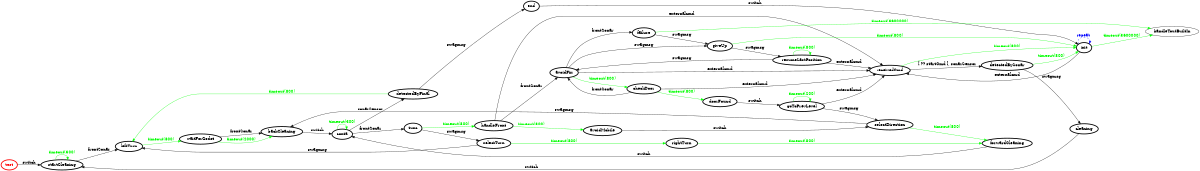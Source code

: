 /*
*
* A GraphViz DOT FSM description 
* Please use a GraphViz visualizer (like http://www.webgraphviz.com)
*  
*/

digraph finite_state_machine {
	rankdir=LR
	size="8,5"
	
	test [ color = red ][ fontcolor = red ][ penwidth = 3 ]
	rightTurn [ color = black ][ fontcolor = black ][ penwidth = 3 ]
	tunc [ color = black ][ fontcolor = black ][ penwidth = 3 ]
	waitForGodot [ color = black ][ fontcolor = black ][ penwidth = 3 ]
	handleFront [ color = black ][ fontcolor = black ][ penwidth = 3 ]
	detectedByFinal [ color = black ][ fontcolor = black ][ penwidth = 3 ]
	conta [ color = black ][ fontcolor = black ][ penwidth = 3 ]
	leftTurn [ color = black ][ fontcolor = black ][ penwidth = 3 ]
	giveUp [ color = black ][ fontcolor = black ][ penwidth = 3 ]
	forwardCleaning [ color = black ][ fontcolor = black ][ penwidth = 3 ]
	selectTurn [ color = black ][ fontcolor = black ][ penwidth = 3 ]
	startCleaning [ color = black ][ fontcolor = black ][ penwidth = 3 ]
	goToPrevLevel [ color = black ][ fontcolor = black ][ penwidth = 3 ]
	resumeLastPosition [ color = black ][ fontcolor = black ][ penwidth = 3 ]
	end [ color = black ][ fontcolor = black ][ penwidth = 3 ]
	selectDirection [ color = black ][ fontcolor = black ][ penwidth = 3 ]
	backCleaning [ color = black ][ fontcolor = black ][ penwidth = 3 ]
	avoidMobile [ color = black ][ fontcolor = black ][ penwidth = 3 ]
	cleaning [ color = black ][ fontcolor = black ][ penwidth = 3 ]
	init [ color = black ][ fontcolor = black ][ penwidth = 3 ]
	checkDoor [ color = black ][ fontcolor = black ][ penwidth = 3 ]
	avoidFix [ color = black ][ fontcolor = black ][ penwidth = 3 ]
	failure [ color = black ][ fontcolor = black ][ penwidth = 3 ]
	doorFound [ color = black ][ fontcolor = black ][ penwidth = 3 ]
	detectedBySonar [ color = black ][ fontcolor = black ][ penwidth = 3 ]
	receivedCmd [ color = black ][ fontcolor = black ][ penwidth = 3 ]
	
	waitForGodot -> backCleaning [ label = "frontSonar" ][ color = black ][ fontcolor = black ]
	selectTurn -> leftTurn [ label = "swagmsg" ][ color = black ][ fontcolor = black ]
	detectedByFinal -> end [ label = "swagmsg" ][ color = black ][ fontcolor = black ]
	end -> init [ label = "switch" ][ color = black ][ fontcolor = black ]
	avoidFix -> failure [ label = "frontSonar" ][ color = black ][ fontcolor = black ]
	detectedBySonar -> init [ label = "timeout(800)" ][ color = green ][ fontcolor = green ]
	selectDirection -> forwardCleaning [ label = "timeout(800)" ][ color = green ][ fontcolor = green ]
	checkDoor -> receivedCmd [ label = "externalcmd" ][ color = black ][ fontcolor = black ]
	giveUp -> resumeLastPosition [ label = "swagmsg" ][ color = black ][ fontcolor = black ]
	startCleaning -> leftTurn [ label = "frontSonar" ][ color = black ][ fontcolor = black ]
	selectTurn -> rightTurn [ label = "timeout(800)" ][ color = green ][ fontcolor = green ]
	detectedBySonar -> cleaning [ label = "swagmsg" ][ color = black ][ fontcolor = black ]
	failure -> giveUp [ label = "swagmsg" ][ color = black ][ fontcolor = black ]
	receivedCmd -> init [ label = "timeout(800)" ][ color = green ][ fontcolor = green ]
	detectedByFinal -> leftTurn [ label = "timeout(800)" ][ color = green ][ fontcolor = green ]
	waitForGodot -> backCleaning [ label = "timeout(2000)" ][ color = green ][ fontcolor = green ]
	selectDirection -> backCleaning [ label = "swagmsg" ][ color = black ][ fontcolor = black ]
	startCleaning -> startCleaning [ label = "timeout(300)" ][ color = green ][ fontcolor = green ]
	handleFront -> avoidFix [ label = "frontSonar" ][ color = black ][ fontcolor = black ]
	handleFront -> receivedCmd [ label = "externalcmd" ][ color = black ][ fontcolor = black ]
	failure -> handleToutBuiltIn [ label = "timeout(3600000)" ][ color = green ][ fontcolor = green ]
	init -> init [ label = "repeat "][ style = dashed ][ color = blue ][ fontcolor = blue ]
	cleaning -> startCleaning [ label = "switch" ][ color = black ][ fontcolor = black ]
	init -> handleToutBuiltIn [ label = "timeout(3600000)" ][ color = green ][ fontcolor = green ]
	goToPrevLevel -> goToPrevLevel [ label = "timeout(200)" ][ color = green ][ fontcolor = green ]
	tunc -> selectTurn [ label = "swagmsg" ][ color = black ][ fontcolor = black ]
	forwardCleaning -> conta [ label = "switch" ][ color = black ][ fontcolor = black ]
	leftTurn -> waitForGodot [ label = "timeout(800)" ][ color = green ][ fontcolor = green ]
	conta -> conta [ label = "timeout(300)" ][ color = green ][ fontcolor = green ]
	checkDoor -> avoidFix [ label = "frontSonar" ][ color = black ][ fontcolor = black ]
	avoidFix -> checkDoor [ label = "timeout(800)" ][ color = green ][ fontcolor = green ]
	tunc -> handleFront [ label = "timeout(800)" ][ color = green ][ fontcolor = green ]
	avoidFix -> giveUp [ label = "swagmsg" ][ color = black ][ fontcolor = black ]
	rightTurn -> forwardCleaning [ label = "timeout(800)" ][ color = green ][ fontcolor = green ]
	doorFound -> goToPrevLevel [ label = "switch" ][ color = black ][ fontcolor = black ]
	avoidFix -> receivedCmd [ label = "externalcmd" ][ color = black ][ fontcolor = black ]
	conta -> tunc [ label = "frontSonar" ][ color = black ][ fontcolor = black ]
	resumeLastPosition -> resumeLastPosition [ label = "timeout(800)" ][ color = green ][ fontcolor = green ]
	handleFront -> avoidMobile [ label = "timeout(800)" ][ color = green ][ fontcolor = green ]
	resumeLastPosition -> receivedCmd [ label = "externalcmd" ][ color = black ][ fontcolor = black ]
	receivedCmd -> detectedBySonar [ label = "[ ?? startCmd ], sonarSensor" ][ color = black ][ fontcolor = black ]
	checkDoor -> doorFound [ label = "timeout(800)" ][ color = green ][ fontcolor = green ]
	giveUp -> init [ label = "timeout(800)" ][ color = green ][ fontcolor = green ]
	test -> startCleaning [ label = "switch" ][ color = black ][ fontcolor = black ]
	goToPrevLevel -> selectDirection [ label = "swagmsg" ][ color = black ][ fontcolor = black ]
	backCleaning -> conta [ label = "switch" ][ color = black ][ fontcolor = black ]
	resumeLastPosition -> avoidFix [ label = "swagmsg" ][ color = black ][ fontcolor = black ]
	init -> receivedCmd [ label = "externalcmd" ][ color = black ][ fontcolor = black ]
	goToPrevLevel -> receivedCmd [ label = "externalcmd" ][ color = black ][ fontcolor = black ]
	avoidMobile -> selectDirection [ label = "switch" ][ color = black ][ fontcolor = black ]
	conta -> detectedByFinal [ label = "sonarSensor" ][ color = black ][ fontcolor = black ]
}
